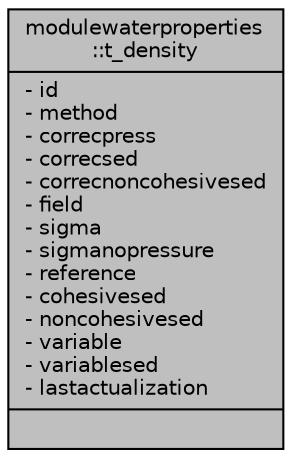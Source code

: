 digraph "modulewaterproperties::t_density"
{
 // LATEX_PDF_SIZE
  edge [fontname="Helvetica",fontsize="10",labelfontname="Helvetica",labelfontsize="10"];
  node [fontname="Helvetica",fontsize="10",shape=record];
  Node1 [label="{modulewaterproperties\l::t_density\n|- id\l- method\l- correcpress\l- correcsed\l- correcnoncohesivesed\l- field\l- sigma\l- sigmanopressure\l- reference\l- cohesivesed\l- noncohesivesed\l- variable\l- variablesed\l- lastactualization\l|}",height=0.2,width=0.4,color="black", fillcolor="grey75", style="filled", fontcolor="black",tooltip=" "];
}
